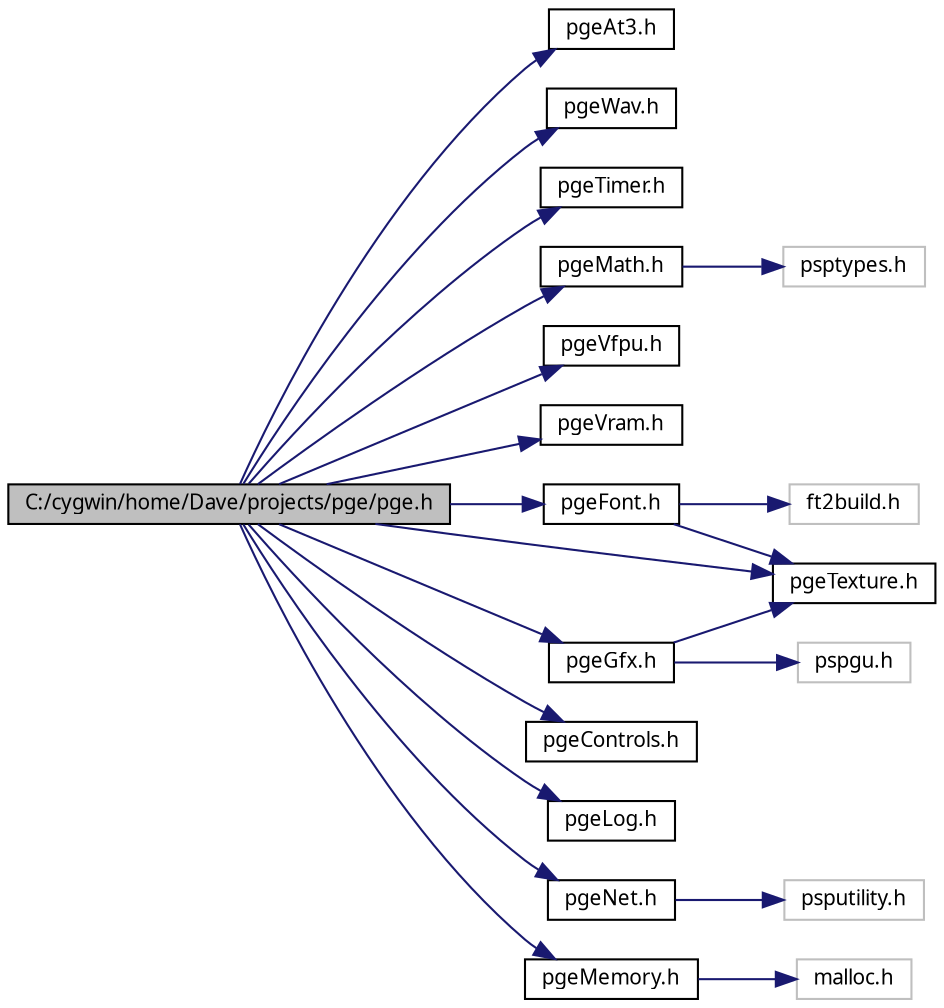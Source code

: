 digraph G
{
  edge [fontname="FreeSans.ttf",fontsize=10,labelfontname="FreeSans.ttf",labelfontsize=10];
  node [fontname="FreeSans.ttf",fontsize=10,shape=record];
rankdir=LR;
  Node1 [label="C:/cygwin/home/Dave/projects/pge/pge.h",height=0.2,width=0.4,color="black", fillcolor="grey75", style="filled" fontcolor="black"];
  Node1 -> Node2 [color="midnightblue",fontsize=10,style="solid",fontname="FreeSans.ttf"];
  Node2 [label="pgeAt3.h",height=0.2,width=0.4,color="black", fillcolor="white", style="filled",URL="$pge_at3_8h.html"];
  Node1 -> Node3 [color="midnightblue",fontsize=10,style="solid",fontname="FreeSans.ttf"];
  Node3 [label="pgeWav.h",height=0.2,width=0.4,color="black", fillcolor="white", style="filled",URL="$pge_wav_8h.html"];
  Node1 -> Node4 [color="midnightblue",fontsize=10,style="solid",fontname="FreeSans.ttf"];
  Node4 [label="pgeTimer.h",height=0.2,width=0.4,color="black", fillcolor="white", style="filled",URL="$pge_timer_8h.html"];
  Node1 -> Node5 [color="midnightblue",fontsize=10,style="solid",fontname="FreeSans.ttf"];
  Node5 [label="pgeMath.h",height=0.2,width=0.4,color="black", fillcolor="white", style="filled",URL="$pge_math_8h.html"];
  Node5 -> Node6 [color="midnightblue",fontsize=10,style="solid",fontname="FreeSans.ttf"];
  Node6 [label="psptypes.h",height=0.2,width=0.4,color="grey75", fillcolor="white", style="filled"];
  Node1 -> Node7 [color="midnightblue",fontsize=10,style="solid",fontname="FreeSans.ttf"];
  Node7 [label="pgeVfpu.h",height=0.2,width=0.4,color="black", fillcolor="white", style="filled",URL="$pge_vfpu_8h.html"];
  Node1 -> Node8 [color="midnightblue",fontsize=10,style="solid",fontname="FreeSans.ttf"];
  Node8 [label="pgeVram.h",height=0.2,width=0.4,color="black", fillcolor="white", style="filled",URL="$pge_vram_8h.html"];
  Node1 -> Node9 [color="midnightblue",fontsize=10,style="solid",fontname="FreeSans.ttf"];
  Node9 [label="pgeFont.h",height=0.2,width=0.4,color="black", fillcolor="white", style="filled",URL="$pge_font_8h.html"];
  Node9 -> Node10 [color="midnightblue",fontsize=10,style="solid",fontname="FreeSans.ttf"];
  Node10 [label="ft2build.h",height=0.2,width=0.4,color="grey75", fillcolor="white", style="filled"];
  Node9 -> Node11 [color="midnightblue",fontsize=10,style="solid",fontname="FreeSans.ttf"];
  Node11 [label="pgeTexture.h",height=0.2,width=0.4,color="black", fillcolor="white", style="filled",URL="$pge_texture_8h.html"];
  Node1 -> Node12 [color="midnightblue",fontsize=10,style="solid",fontname="FreeSans.ttf"];
  Node12 [label="pgeNet.h",height=0.2,width=0.4,color="black", fillcolor="white", style="filled",URL="$pge_net_8h.html"];
  Node12 -> Node13 [color="midnightblue",fontsize=10,style="solid",fontname="FreeSans.ttf"];
  Node13 [label="psputility.h",height=0.2,width=0.4,color="grey75", fillcolor="white", style="filled"];
  Node1 -> Node14 [color="midnightblue",fontsize=10,style="solid",fontname="FreeSans.ttf"];
  Node14 [label="pgeControls.h",height=0.2,width=0.4,color="black", fillcolor="white", style="filled",URL="$pge_controls_8h.html"];
  Node1 -> Node15 [color="midnightblue",fontsize=10,style="solid",fontname="FreeSans.ttf"];
  Node15 [label="pgeLog.h",height=0.2,width=0.4,color="black", fillcolor="white", style="filled",URL="$pge_log_8h.html"];
  Node1 -> Node16 [color="midnightblue",fontsize=10,style="solid",fontname="FreeSans.ttf"];
  Node16 [label="pgeGfx.h",height=0.2,width=0.4,color="black", fillcolor="white", style="filled",URL="$pge_gfx_8h.html"];
  Node16 -> Node17 [color="midnightblue",fontsize=10,style="solid",fontname="FreeSans.ttf"];
  Node17 [label="pspgu.h",height=0.2,width=0.4,color="grey75", fillcolor="white", style="filled"];
  Node16 -> Node11 [color="midnightblue",fontsize=10,style="solid",fontname="FreeSans.ttf"];
  Node1 -> Node11 [color="midnightblue",fontsize=10,style="solid",fontname="FreeSans.ttf"];
  Node1 -> Node18 [color="midnightblue",fontsize=10,style="solid",fontname="FreeSans.ttf"];
  Node18 [label="pgeMemory.h",height=0.2,width=0.4,color="black", fillcolor="white", style="filled",URL="$pge_memory_8h.html"];
  Node18 -> Node19 [color="midnightblue",fontsize=10,style="solid",fontname="FreeSans.ttf"];
  Node19 [label="malloc.h",height=0.2,width=0.4,color="grey75", fillcolor="white", style="filled"];
}
